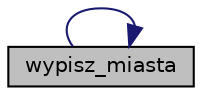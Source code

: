 digraph "wypisz_miasta"
{
  edge [fontname="Helvetica",fontsize="10",labelfontname="Helvetica",labelfontsize="10"];
  node [fontname="Helvetica",fontsize="10",shape=record];
  rankdir="LR";
  Node35 [label="wypisz_miasta",height=0.2,width=0.4,color="black", fillcolor="grey75", style="filled", fontcolor="black"];
  Node35 -> Node35 [color="midnightblue",fontsize="10",style="solid",fontname="Helvetica"];
}

